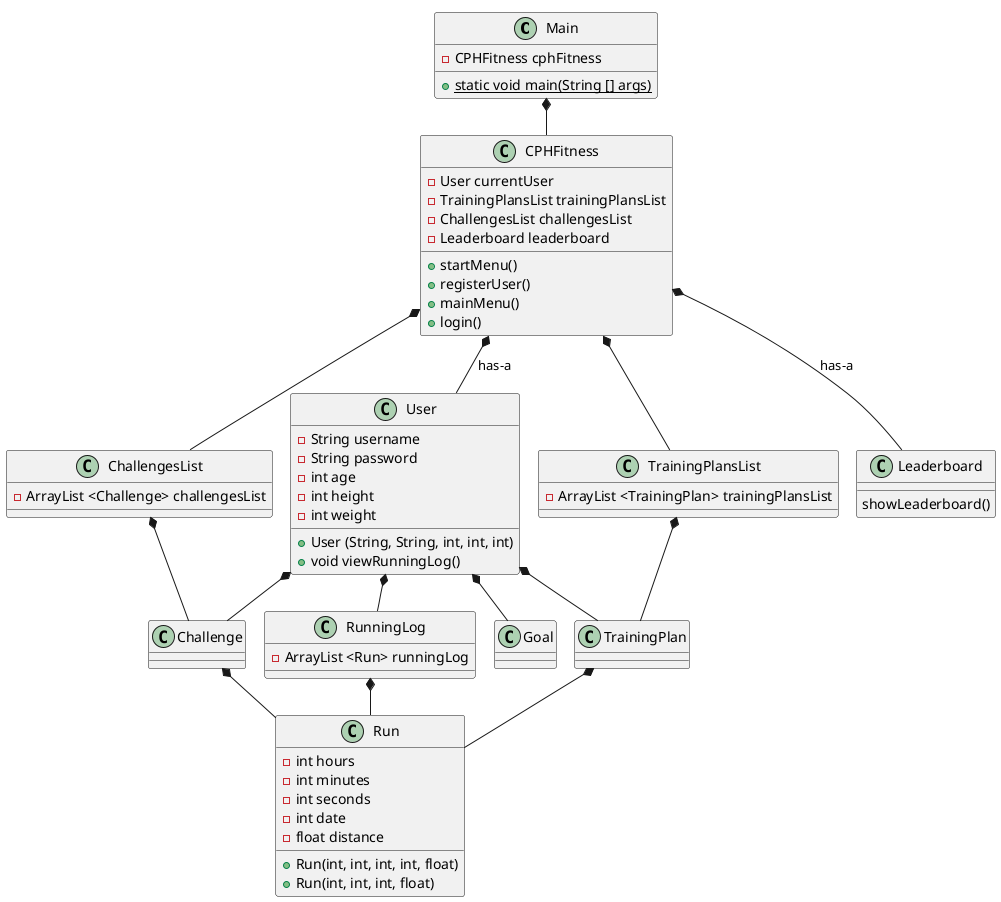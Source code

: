 @startuml
'https://plantuml.com/sequence-diagram
!pragma layout smetana

class Main{
{static}+ static void main(String [] args)
- CPHFitness cphFitness
}

class CPHFitness{
- User currentUser
- TrainingPlansList trainingPlansList
- ChallengesList challengesList
- Leaderboard leaderboard
+ startMenu()
+ registerUser()
+ mainMenu()
+ login()


}

class User{
+ User (String, String, int, int, int)
- String username
- String password
- int age
- int height
- int weight
+ void viewRunningLog()
}

class Run{
+ Run(int, int, int, int, float)
+ Run(int, int, int, float)
- int hours
- int minutes
- int seconds
- int date
- float distance
}

class ChallengesList{
- ArrayList <Challenge> challengesList
}

class TrainingPlansList{
- ArrayList <TrainingPlan> trainingPlansList
}

class RunningLog{
- ArrayList <Run> runningLog
}

class Goal {

}

class Challenge {

}

class TrainingPlan {

}

class Leaderboard{
showLeaderboard()

}

Main *--CPHFitness
CPHFitness *-- User : has-a
CPHFitness *-- Leaderboard : has-a
CPHFitness *-- ChallengesList
CPHFitness *-- TrainingPlansList

ChallengesList *-- Challenge
TrainingPlansList *-- TrainingPlan

User *-- Goal
User *-- Challenge
User *-- TrainingPlan
User *-- RunningLog

RunningLog *-- Run
Challenge *-- Run
TrainingPlan *-- Run



@enduml